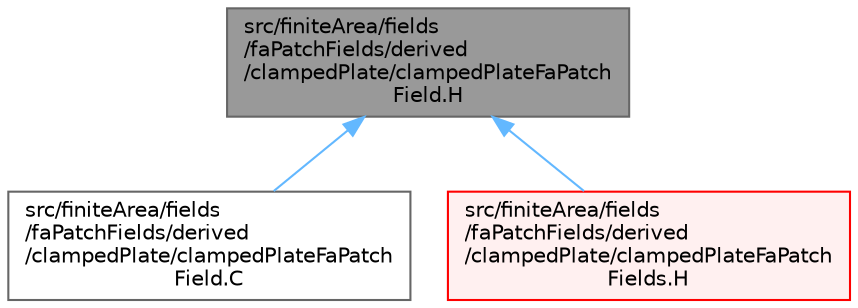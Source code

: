 digraph "src/finiteArea/fields/faPatchFields/derived/clampedPlate/clampedPlateFaPatchField.H"
{
 // LATEX_PDF_SIZE
  bgcolor="transparent";
  edge [fontname=Helvetica,fontsize=10,labelfontname=Helvetica,labelfontsize=10];
  node [fontname=Helvetica,fontsize=10,shape=box,height=0.2,width=0.4];
  Node1 [id="Node000001",label="src/finiteArea/fields\l/faPatchFields/derived\l/clampedPlate/clampedPlateFaPatch\lField.H",height=0.2,width=0.4,color="gray40", fillcolor="grey60", style="filled", fontcolor="black",tooltip=" "];
  Node1 -> Node2 [id="edge1_Node000001_Node000002",dir="back",color="steelblue1",style="solid",tooltip=" "];
  Node2 [id="Node000002",label="src/finiteArea/fields\l/faPatchFields/derived\l/clampedPlate/clampedPlateFaPatch\lField.C",height=0.2,width=0.4,color="grey40", fillcolor="white", style="filled",URL="$clampedPlateFaPatchField_8C.html",tooltip=" "];
  Node1 -> Node3 [id="edge2_Node000001_Node000003",dir="back",color="steelblue1",style="solid",tooltip=" "];
  Node3 [id="Node000003",label="src/finiteArea/fields\l/faPatchFields/derived\l/clampedPlate/clampedPlateFaPatch\lFields.H",height=0.2,width=0.4,color="red", fillcolor="#FFF0F0", style="filled",URL="$clampedPlateFaPatchFields_8H.html",tooltip=" "];
}
